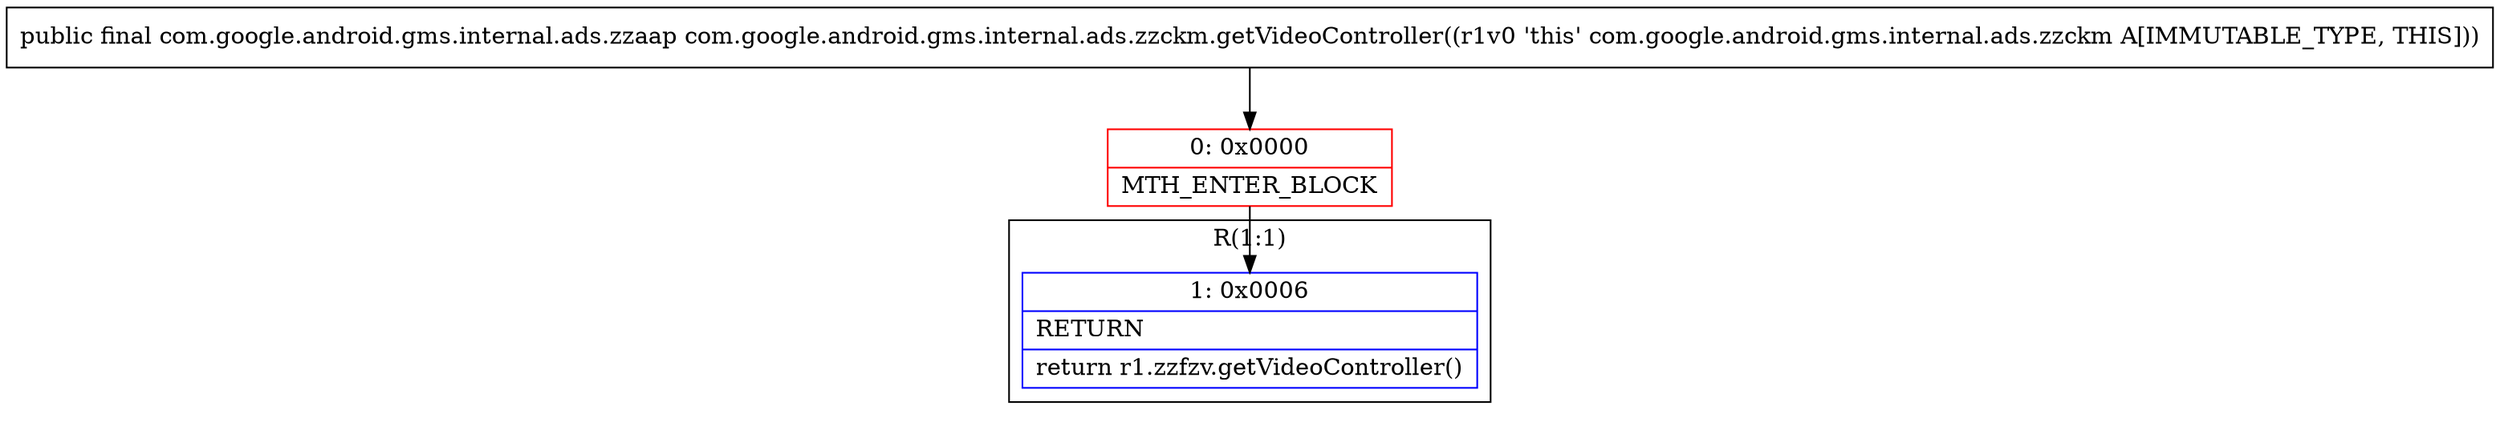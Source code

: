digraph "CFG forcom.google.android.gms.internal.ads.zzckm.getVideoController()Lcom\/google\/android\/gms\/internal\/ads\/zzaap;" {
subgraph cluster_Region_485412231 {
label = "R(1:1)";
node [shape=record,color=blue];
Node_1 [shape=record,label="{1\:\ 0x0006|RETURN\l|return r1.zzfzv.getVideoController()\l}"];
}
Node_0 [shape=record,color=red,label="{0\:\ 0x0000|MTH_ENTER_BLOCK\l}"];
MethodNode[shape=record,label="{public final com.google.android.gms.internal.ads.zzaap com.google.android.gms.internal.ads.zzckm.getVideoController((r1v0 'this' com.google.android.gms.internal.ads.zzckm A[IMMUTABLE_TYPE, THIS])) }"];
MethodNode -> Node_0;
Node_0 -> Node_1;
}


